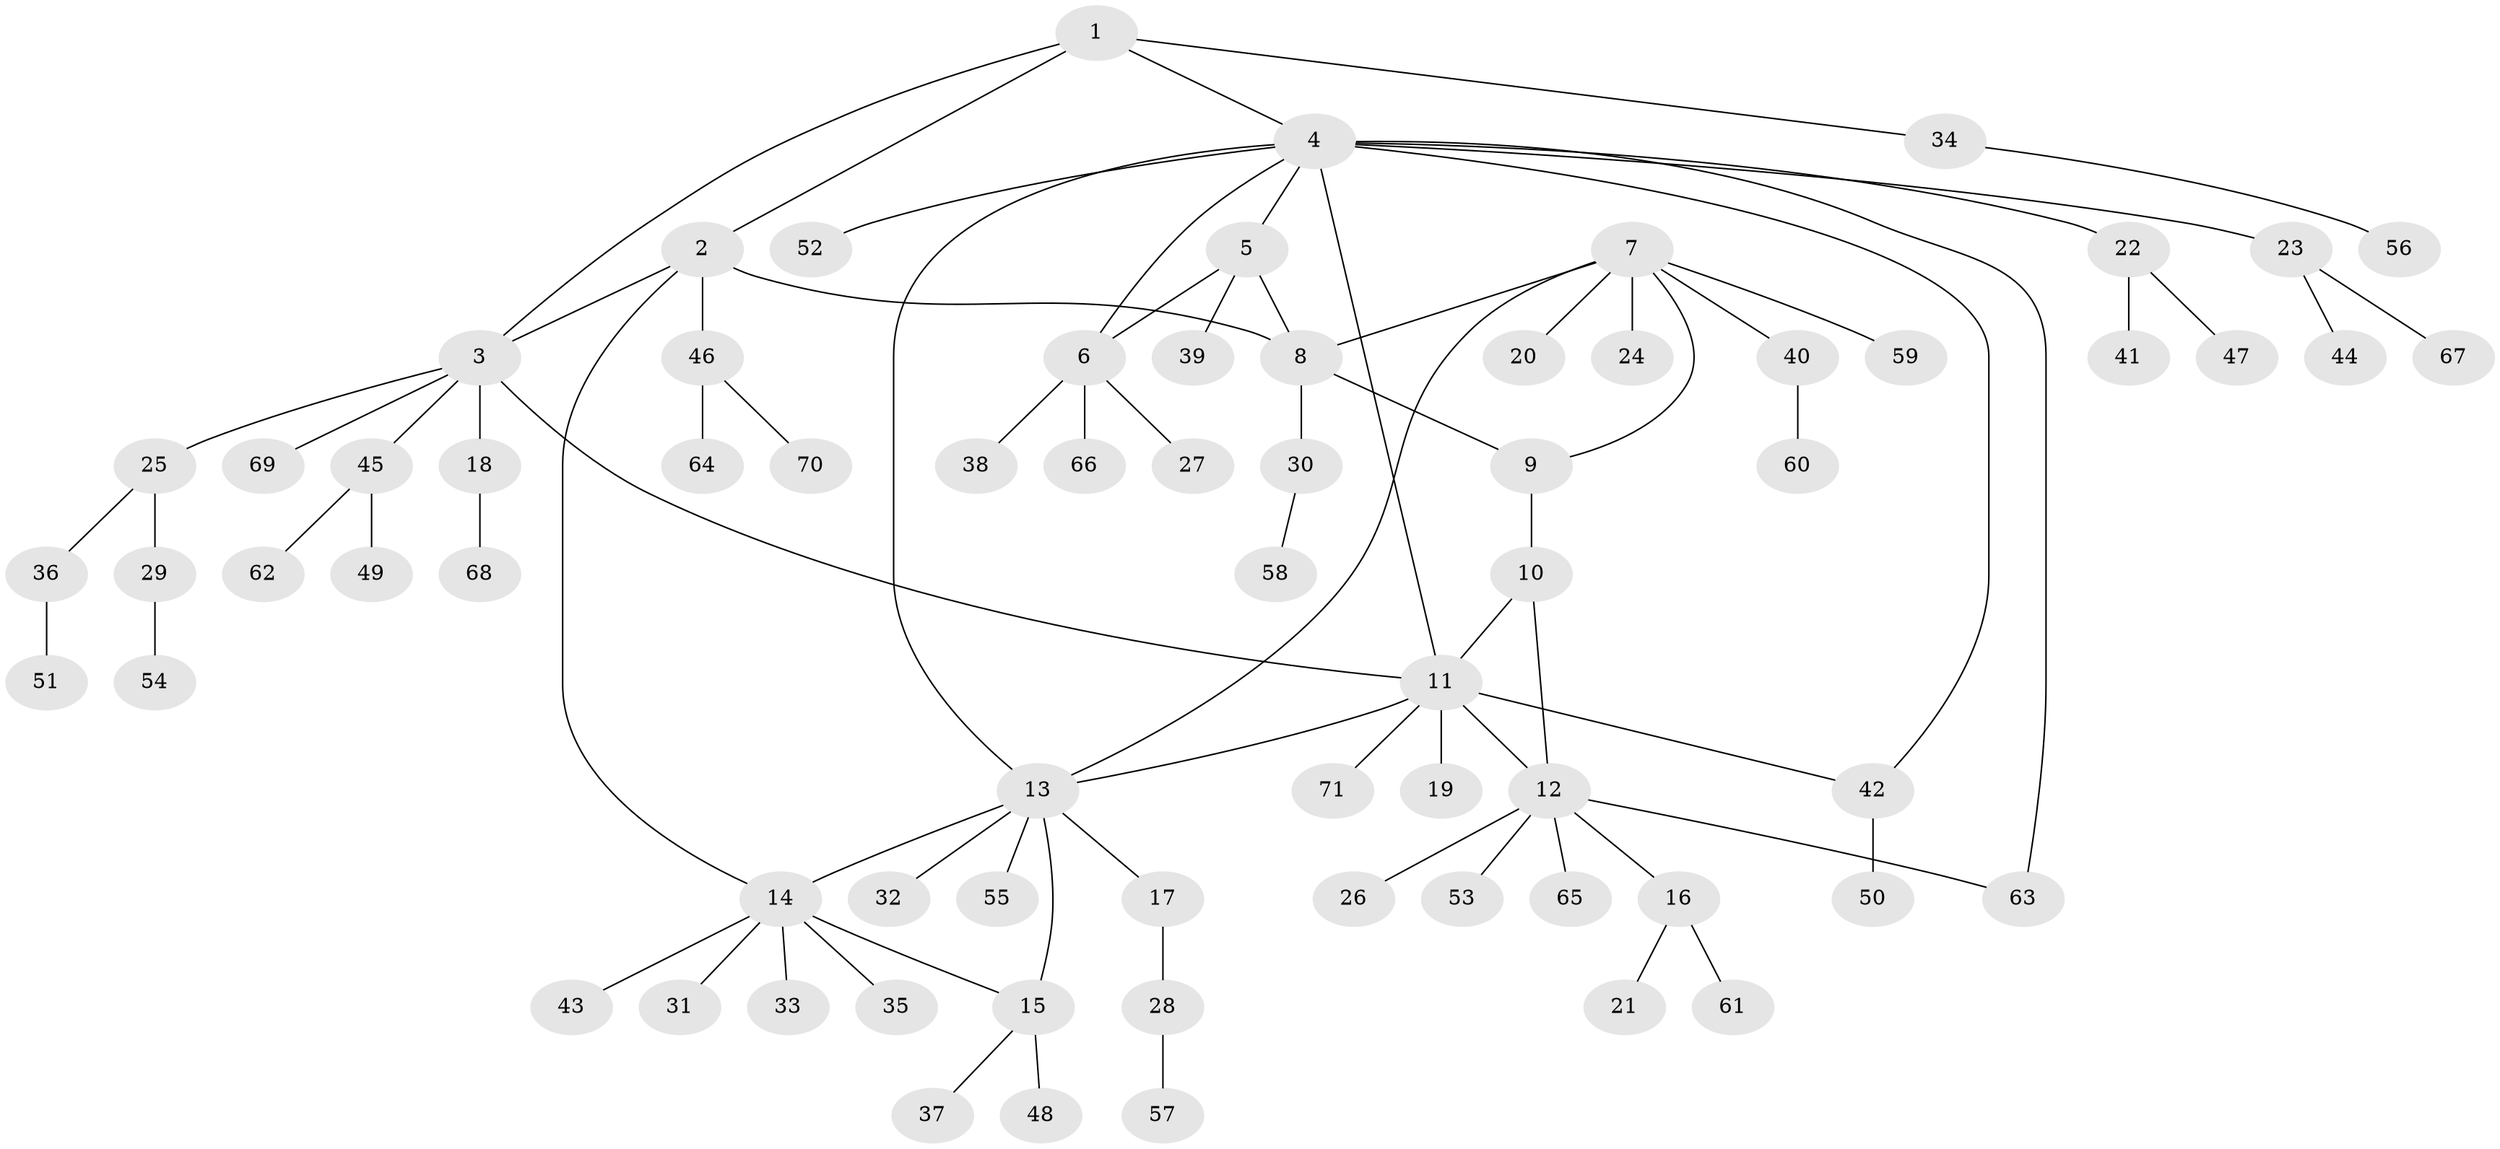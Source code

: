 // coarse degree distribution, {14: 0.03571428571428571, 3: 0.07142857142857142, 5: 0.10714285714285714, 4: 0.03571428571428571, 1: 0.6785714285714286, 2: 0.07142857142857142}
// Generated by graph-tools (version 1.1) at 2025/19/03/04/25 18:19:46]
// undirected, 71 vertices, 83 edges
graph export_dot {
graph [start="1"]
  node [color=gray90,style=filled];
  1;
  2;
  3;
  4;
  5;
  6;
  7;
  8;
  9;
  10;
  11;
  12;
  13;
  14;
  15;
  16;
  17;
  18;
  19;
  20;
  21;
  22;
  23;
  24;
  25;
  26;
  27;
  28;
  29;
  30;
  31;
  32;
  33;
  34;
  35;
  36;
  37;
  38;
  39;
  40;
  41;
  42;
  43;
  44;
  45;
  46;
  47;
  48;
  49;
  50;
  51;
  52;
  53;
  54;
  55;
  56;
  57;
  58;
  59;
  60;
  61;
  62;
  63;
  64;
  65;
  66;
  67;
  68;
  69;
  70;
  71;
  1 -- 2;
  1 -- 3;
  1 -- 4;
  1 -- 34;
  2 -- 3;
  2 -- 8;
  2 -- 14;
  2 -- 46;
  3 -- 11;
  3 -- 18;
  3 -- 25;
  3 -- 45;
  3 -- 69;
  4 -- 5;
  4 -- 6;
  4 -- 11;
  4 -- 13;
  4 -- 22;
  4 -- 23;
  4 -- 42;
  4 -- 52;
  4 -- 63;
  5 -- 6;
  5 -- 8;
  5 -- 39;
  6 -- 27;
  6 -- 38;
  6 -- 66;
  7 -- 8;
  7 -- 9;
  7 -- 13;
  7 -- 20;
  7 -- 24;
  7 -- 40;
  7 -- 59;
  8 -- 9;
  8 -- 30;
  9 -- 10;
  10 -- 11;
  10 -- 12;
  11 -- 12;
  11 -- 13;
  11 -- 19;
  11 -- 42;
  11 -- 71;
  12 -- 16;
  12 -- 26;
  12 -- 53;
  12 -- 63;
  12 -- 65;
  13 -- 14;
  13 -- 15;
  13 -- 17;
  13 -- 32;
  13 -- 55;
  14 -- 15;
  14 -- 31;
  14 -- 33;
  14 -- 35;
  14 -- 43;
  15 -- 37;
  15 -- 48;
  16 -- 21;
  16 -- 61;
  17 -- 28;
  18 -- 68;
  22 -- 41;
  22 -- 47;
  23 -- 44;
  23 -- 67;
  25 -- 29;
  25 -- 36;
  28 -- 57;
  29 -- 54;
  30 -- 58;
  34 -- 56;
  36 -- 51;
  40 -- 60;
  42 -- 50;
  45 -- 49;
  45 -- 62;
  46 -- 64;
  46 -- 70;
}
